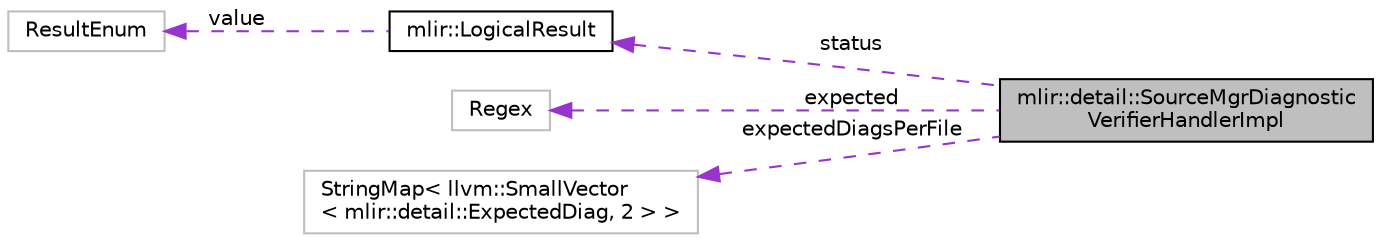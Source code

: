 digraph "mlir::detail::SourceMgrDiagnosticVerifierHandlerImpl"
{
  bgcolor="transparent";
  edge [fontname="Helvetica",fontsize="10",labelfontname="Helvetica",labelfontsize="10"];
  node [fontname="Helvetica",fontsize="10",shape=record];
  rankdir="LR";
  Node1 [label="mlir::detail::SourceMgrDiagnostic\lVerifierHandlerImpl",height=0.2,width=0.4,color="black", fillcolor="grey75", style="filled", fontcolor="black"];
  Node2 -> Node1 [dir="back",color="darkorchid3",fontsize="10",style="dashed",label=" status" ,fontname="Helvetica"];
  Node2 [label="mlir::LogicalResult",height=0.2,width=0.4,color="black",URL="$structmlir_1_1LogicalResult.html"];
  Node3 -> Node2 [dir="back",color="darkorchid3",fontsize="10",style="dashed",label=" value" ,fontname="Helvetica"];
  Node3 [label="ResultEnum",height=0.2,width=0.4,color="grey75"];
  Node4 -> Node1 [dir="back",color="darkorchid3",fontsize="10",style="dashed",label=" expected" ,fontname="Helvetica"];
  Node4 [label="Regex",height=0.2,width=0.4,color="grey75"];
  Node5 -> Node1 [dir="back",color="darkorchid3",fontsize="10",style="dashed",label=" expectedDiagsPerFile" ,fontname="Helvetica"];
  Node5 [label="StringMap\< llvm::SmallVector\l\< mlir::detail::ExpectedDiag, 2 \> \>",height=0.2,width=0.4,color="grey75"];
}
